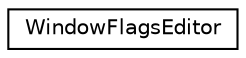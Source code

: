 digraph G
{
  edge [fontname="Helvetica",fontsize="10",labelfontname="Helvetica",labelfontsize="10"];
  node [fontname="Helvetica",fontsize="10",shape=record];
  rankdir="LR";
  Node1 [label="WindowFlagsEditor",height=0.2,width=0.4,color="black", fillcolor="white", style="filled",URL="$class_window_flags_editor.html",tooltip="[0]"];
}
